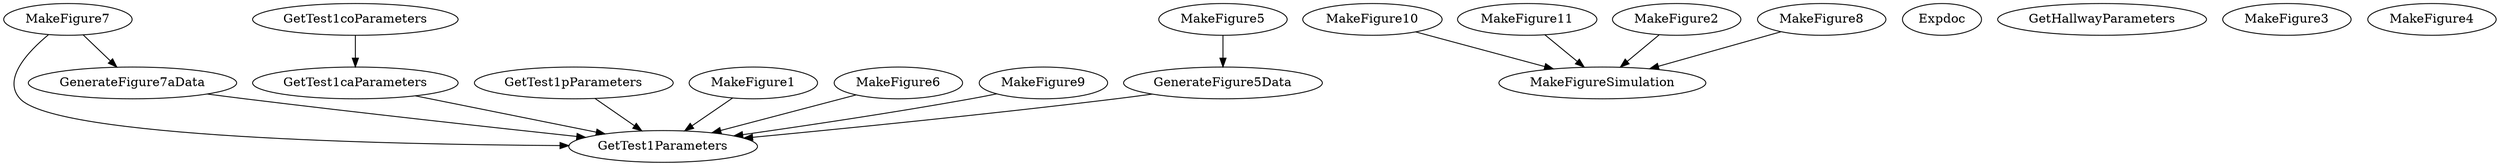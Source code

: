 /* Created by mdot for Matlab */
digraph m2html {
  GenerateFigure5Data -> GetTest1Parameters;
  GenerateFigure7aData -> GetTest1Parameters;
  GetTest1caParameters -> GetTest1Parameters;
  GetTest1coParameters -> GetTest1caParameters;
  GetTest1pParameters -> GetTest1Parameters;
  MakeFigure1 -> GetTest1Parameters;
  MakeFigure10 -> MakeFigureSimulation;
  MakeFigure11 -> MakeFigureSimulation;
  MakeFigure2 -> MakeFigureSimulation;
  MakeFigure5 -> GenerateFigure5Data;
  MakeFigure6 -> GetTest1Parameters;
  MakeFigure7 -> GenerateFigure7aData;
  MakeFigure7 -> GetTest1Parameters;
  MakeFigure8 -> MakeFigureSimulation;
  MakeFigure9 -> GetTest1Parameters;

  Expdoc [URL="Expdoc.html"];
  GenerateFigure5Data [URL="GenerateFigure5Data.html"];
  GenerateFigure7aData [URL="GenerateFigure7aData.html"];
  GetHallwayParameters [URL="GetHallwayParameters.html"];
  GetTest1Parameters [URL="GetTest1Parameters.html"];
  GetTest1caParameters [URL="GetTest1caParameters.html"];
  GetTest1coParameters [URL="GetTest1coParameters.html"];
  GetTest1pParameters [URL="GetTest1pParameters.html"];
  MakeFigure1 [URL="MakeFigure1.html"];
  MakeFigure10 [URL="MakeFigure10.html"];
  MakeFigure11 [URL="MakeFigure11.html"];
  MakeFigure2 [URL="MakeFigure2.html"];
  MakeFigure3 [URL="MakeFigure3.html"];
  MakeFigure4 [URL="MakeFigure4.html"];
  MakeFigure5 [URL="MakeFigure5.html"];
  MakeFigure6 [URL="MakeFigure6.html"];
  MakeFigure7 [URL="MakeFigure7.html"];
  MakeFigure8 [URL="MakeFigure8.html"];
  MakeFigure9 [URL="MakeFigure9.html"];
  MakeFigureSimulation [URL="MakeFigureSimulation.html"];
}